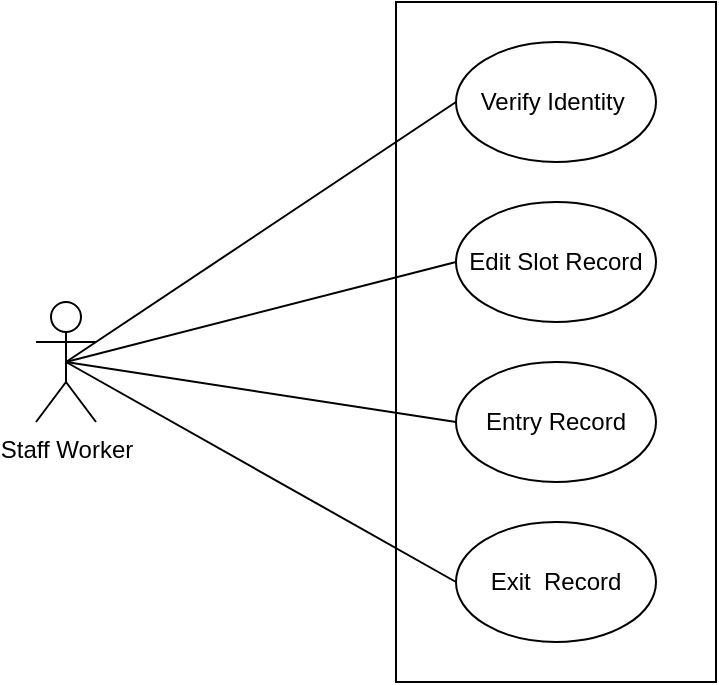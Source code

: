 <mxfile version="20.3.6" type="github">
  <diagram id="s7Xz2odFUMfGfbE8uY4j" name="Page-1">
    <mxGraphModel dx="992" dy="571" grid="1" gridSize="10" guides="1" tooltips="1" connect="1" arrows="1" fold="1" page="1" pageScale="1" pageWidth="850" pageHeight="1100" math="0" shadow="0">
      <root>
        <mxCell id="0" />
        <mxCell id="1" parent="0" />
        <mxCell id="Xq5Ln2yqi9SQ3TSdmt1F-11" value="" style="verticalLabelPosition=bottom;verticalAlign=top;html=1;shape=mxgraph.basic.rect;fillColor2=none;strokeWidth=1;size=20;indent=5;" vertex="1" parent="1">
          <mxGeometry x="320" y="100" width="160" height="340" as="geometry" />
        </mxCell>
        <mxCell id="Xq5Ln2yqi9SQ3TSdmt1F-2" value="Verify Identity&amp;nbsp;" style="ellipse;whiteSpace=wrap;html=1;" vertex="1" parent="1">
          <mxGeometry x="350" y="120" width="100" height="60" as="geometry" />
        </mxCell>
        <mxCell id="Xq5Ln2yqi9SQ3TSdmt1F-3" value="Edit Slot Record" style="ellipse;whiteSpace=wrap;html=1;" vertex="1" parent="1">
          <mxGeometry x="350" y="200" width="100" height="60" as="geometry" />
        </mxCell>
        <mxCell id="Xq5Ln2yqi9SQ3TSdmt1F-4" value="Entry Record" style="ellipse;whiteSpace=wrap;html=1;" vertex="1" parent="1">
          <mxGeometry x="350" y="280" width="100" height="60" as="geometry" />
        </mxCell>
        <mxCell id="Xq5Ln2yqi9SQ3TSdmt1F-5" value="Exit&amp;nbsp; Record" style="ellipse;whiteSpace=wrap;html=1;" vertex="1" parent="1">
          <mxGeometry x="350" y="360" width="100" height="60" as="geometry" />
        </mxCell>
        <mxCell id="Xq5Ln2yqi9SQ3TSdmt1F-6" value="Staff Worker" style="shape=umlActor;verticalLabelPosition=bottom;verticalAlign=top;html=1;outlineConnect=0;" vertex="1" parent="1">
          <mxGeometry x="140" y="250" width="30" height="60" as="geometry" />
        </mxCell>
        <mxCell id="Xq5Ln2yqi9SQ3TSdmt1F-7" value="" style="endArrow=none;html=1;rounded=0;entryX=0;entryY=0.5;entryDx=0;entryDy=0;exitX=0.5;exitY=0.5;exitDx=0;exitDy=0;exitPerimeter=0;" edge="1" parent="1" source="Xq5Ln2yqi9SQ3TSdmt1F-6" target="Xq5Ln2yqi9SQ3TSdmt1F-2">
          <mxGeometry width="50" height="50" relative="1" as="geometry">
            <mxPoint x="400" y="320" as="sourcePoint" />
            <mxPoint x="450" y="270" as="targetPoint" />
          </mxGeometry>
        </mxCell>
        <mxCell id="Xq5Ln2yqi9SQ3TSdmt1F-8" value="" style="endArrow=none;html=1;rounded=0;entryX=0;entryY=0.5;entryDx=0;entryDy=0;exitX=0.5;exitY=0.5;exitDx=0;exitDy=0;exitPerimeter=0;" edge="1" parent="1" source="Xq5Ln2yqi9SQ3TSdmt1F-6" target="Xq5Ln2yqi9SQ3TSdmt1F-3">
          <mxGeometry width="50" height="50" relative="1" as="geometry">
            <mxPoint x="400" y="320" as="sourcePoint" />
            <mxPoint x="450" y="270" as="targetPoint" />
          </mxGeometry>
        </mxCell>
        <mxCell id="Xq5Ln2yqi9SQ3TSdmt1F-9" value="" style="endArrow=none;html=1;rounded=0;entryX=0;entryY=0.5;entryDx=0;entryDy=0;exitX=0.5;exitY=0.5;exitDx=0;exitDy=0;exitPerimeter=0;" edge="1" parent="1" source="Xq5Ln2yqi9SQ3TSdmt1F-6" target="Xq5Ln2yqi9SQ3TSdmt1F-4">
          <mxGeometry width="50" height="50" relative="1" as="geometry">
            <mxPoint x="400" y="320" as="sourcePoint" />
            <mxPoint x="450" y="270" as="targetPoint" />
          </mxGeometry>
        </mxCell>
        <mxCell id="Xq5Ln2yqi9SQ3TSdmt1F-10" value="" style="endArrow=none;html=1;rounded=0;entryX=0.5;entryY=0.5;entryDx=0;entryDy=0;entryPerimeter=0;exitX=0;exitY=0.5;exitDx=0;exitDy=0;" edge="1" parent="1" source="Xq5Ln2yqi9SQ3TSdmt1F-5" target="Xq5Ln2yqi9SQ3TSdmt1F-6">
          <mxGeometry width="50" height="50" relative="1" as="geometry">
            <mxPoint x="400" y="320" as="sourcePoint" />
            <mxPoint x="450" y="270" as="targetPoint" />
          </mxGeometry>
        </mxCell>
      </root>
    </mxGraphModel>
  </diagram>
</mxfile>

